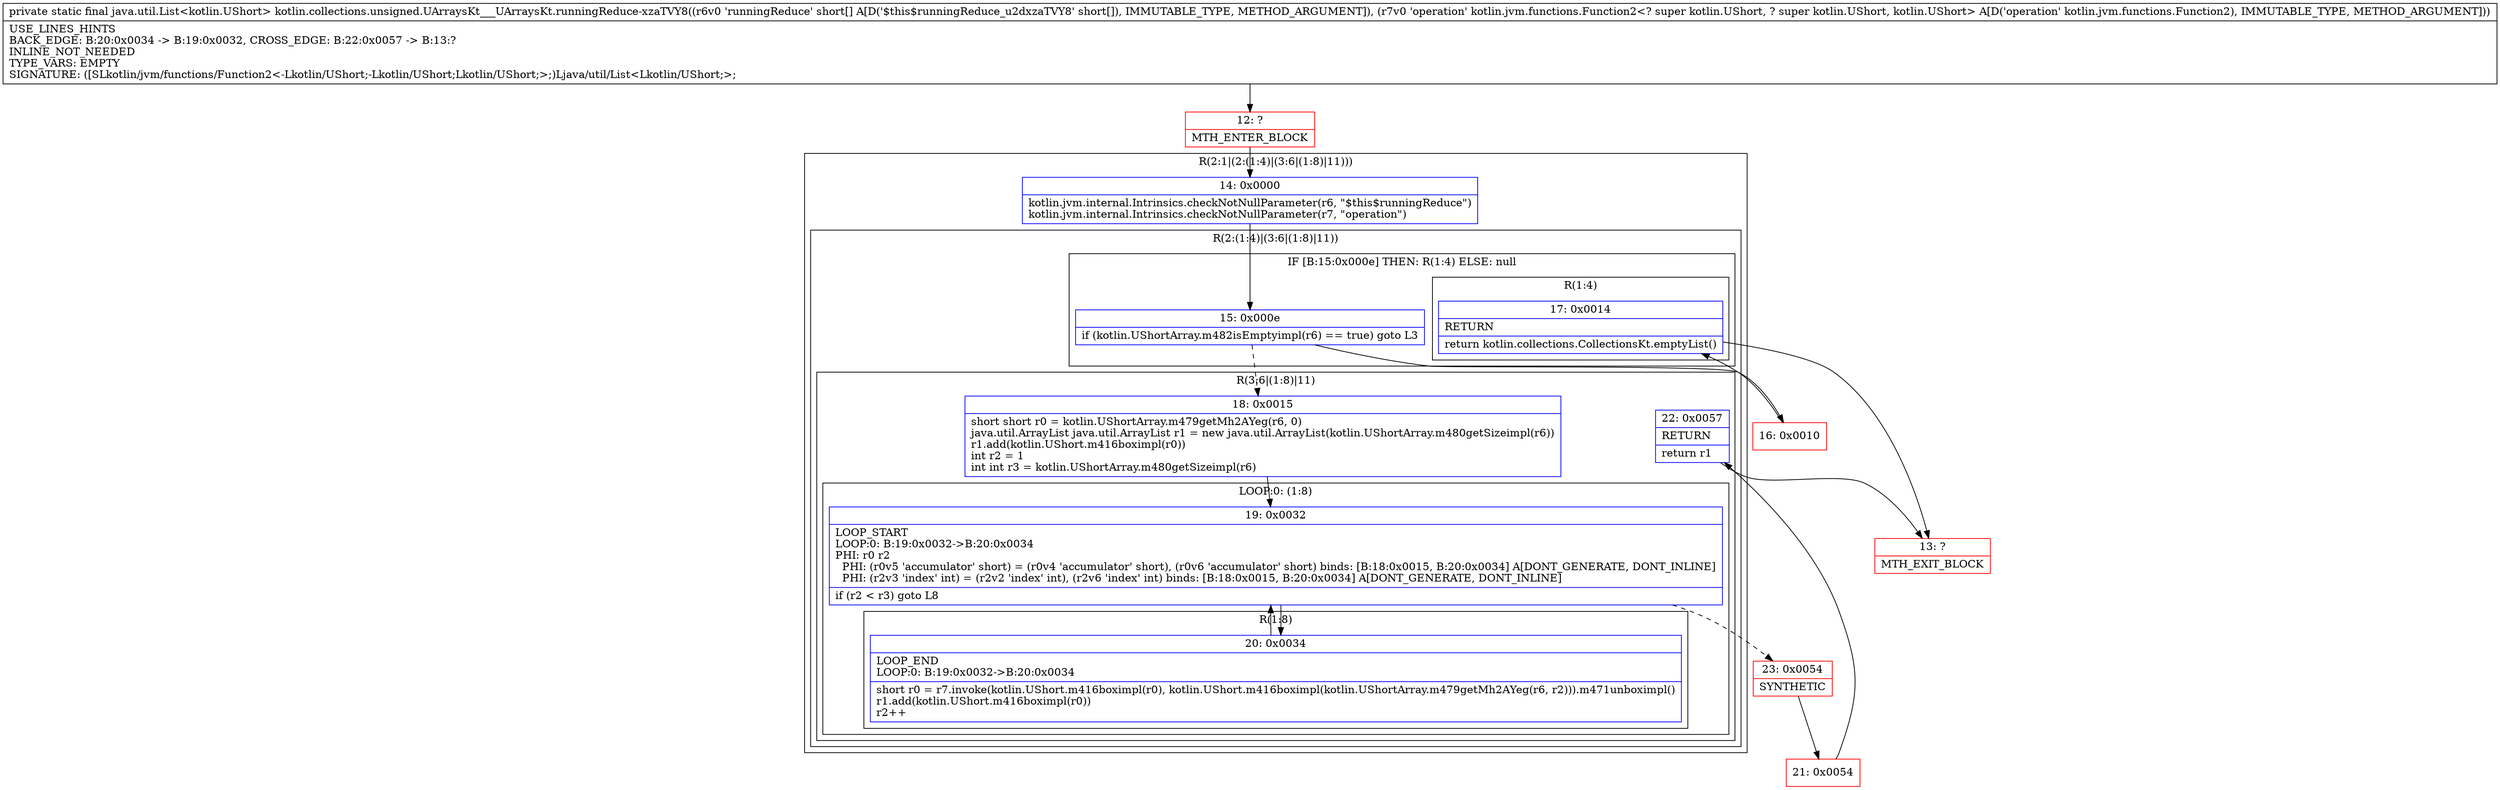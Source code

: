 digraph "CFG forkotlin.collections.unsigned.UArraysKt___UArraysKt.runningReduce\-xzaTVY8([SLkotlin\/jvm\/functions\/Function2;)Ljava\/util\/List;" {
subgraph cluster_Region_1711314834 {
label = "R(2:1|(2:(1:4)|(3:6|(1:8)|11)))";
node [shape=record,color=blue];
Node_14 [shape=record,label="{14\:\ 0x0000|kotlin.jvm.internal.Intrinsics.checkNotNullParameter(r6, \"$this$runningReduce\")\lkotlin.jvm.internal.Intrinsics.checkNotNullParameter(r7, \"operation\")\l}"];
subgraph cluster_Region_1100334618 {
label = "R(2:(1:4)|(3:6|(1:8)|11))";
node [shape=record,color=blue];
subgraph cluster_IfRegion_1799211507 {
label = "IF [B:15:0x000e] THEN: R(1:4) ELSE: null";
node [shape=record,color=blue];
Node_15 [shape=record,label="{15\:\ 0x000e|if (kotlin.UShortArray.m482isEmptyimpl(r6) == true) goto L3\l}"];
subgraph cluster_Region_485223253 {
label = "R(1:4)";
node [shape=record,color=blue];
Node_17 [shape=record,label="{17\:\ 0x0014|RETURN\l|return kotlin.collections.CollectionsKt.emptyList()\l}"];
}
}
subgraph cluster_Region_158673710 {
label = "R(3:6|(1:8)|11)";
node [shape=record,color=blue];
Node_18 [shape=record,label="{18\:\ 0x0015|short short r0 = kotlin.UShortArray.m479getMh2AYeg(r6, 0)\ljava.util.ArrayList java.util.ArrayList r1 = new java.util.ArrayList(kotlin.UShortArray.m480getSizeimpl(r6))\lr1.add(kotlin.UShort.m416boximpl(r0))\lint r2 = 1\lint int r3 = kotlin.UShortArray.m480getSizeimpl(r6)\l}"];
subgraph cluster_LoopRegion_488151740 {
label = "LOOP:0: (1:8)";
node [shape=record,color=blue];
Node_19 [shape=record,label="{19\:\ 0x0032|LOOP_START\lLOOP:0: B:19:0x0032\-\>B:20:0x0034\lPHI: r0 r2 \l  PHI: (r0v5 'accumulator' short) = (r0v4 'accumulator' short), (r0v6 'accumulator' short) binds: [B:18:0x0015, B:20:0x0034] A[DONT_GENERATE, DONT_INLINE]\l  PHI: (r2v3 'index' int) = (r2v2 'index' int), (r2v6 'index' int) binds: [B:18:0x0015, B:20:0x0034] A[DONT_GENERATE, DONT_INLINE]\l|if (r2 \< r3) goto L8\l}"];
subgraph cluster_Region_353669133 {
label = "R(1:8)";
node [shape=record,color=blue];
Node_20 [shape=record,label="{20\:\ 0x0034|LOOP_END\lLOOP:0: B:19:0x0032\-\>B:20:0x0034\l|short r0 = r7.invoke(kotlin.UShort.m416boximpl(r0), kotlin.UShort.m416boximpl(kotlin.UShortArray.m479getMh2AYeg(r6, r2))).m471unboximpl()\lr1.add(kotlin.UShort.m416boximpl(r0))\lr2++\l}"];
}
}
Node_22 [shape=record,label="{22\:\ 0x0057|RETURN\l|return r1\l}"];
}
}
}
Node_12 [shape=record,color=red,label="{12\:\ ?|MTH_ENTER_BLOCK\l}"];
Node_16 [shape=record,color=red,label="{16\:\ 0x0010}"];
Node_13 [shape=record,color=red,label="{13\:\ ?|MTH_EXIT_BLOCK\l}"];
Node_23 [shape=record,color=red,label="{23\:\ 0x0054|SYNTHETIC\l}"];
Node_21 [shape=record,color=red,label="{21\:\ 0x0054}"];
MethodNode[shape=record,label="{private static final java.util.List\<kotlin.UShort\> kotlin.collections.unsigned.UArraysKt___UArraysKt.runningReduce\-xzaTVY8((r6v0 'runningReduce' short[] A[D('$this$runningReduce_u2dxzaTVY8' short[]), IMMUTABLE_TYPE, METHOD_ARGUMENT]), (r7v0 'operation' kotlin.jvm.functions.Function2\<? super kotlin.UShort, ? super kotlin.UShort, kotlin.UShort\> A[D('operation' kotlin.jvm.functions.Function2), IMMUTABLE_TYPE, METHOD_ARGUMENT]))  | USE_LINES_HINTS\lBACK_EDGE: B:20:0x0034 \-\> B:19:0x0032, CROSS_EDGE: B:22:0x0057 \-\> B:13:?\lINLINE_NOT_NEEDED\lTYPE_VARS: EMPTY\lSIGNATURE: ([SLkotlin\/jvm\/functions\/Function2\<\-Lkotlin\/UShort;\-Lkotlin\/UShort;Lkotlin\/UShort;\>;)Ljava\/util\/List\<Lkotlin\/UShort;\>;\l}"];
MethodNode -> Node_12;Node_14 -> Node_15;
Node_15 -> Node_16;
Node_15 -> Node_18[style=dashed];
Node_17 -> Node_13;
Node_18 -> Node_19;
Node_19 -> Node_20;
Node_19 -> Node_23[style=dashed];
Node_20 -> Node_19;
Node_22 -> Node_13;
Node_12 -> Node_14;
Node_16 -> Node_17;
Node_23 -> Node_21;
Node_21 -> Node_22;
}

